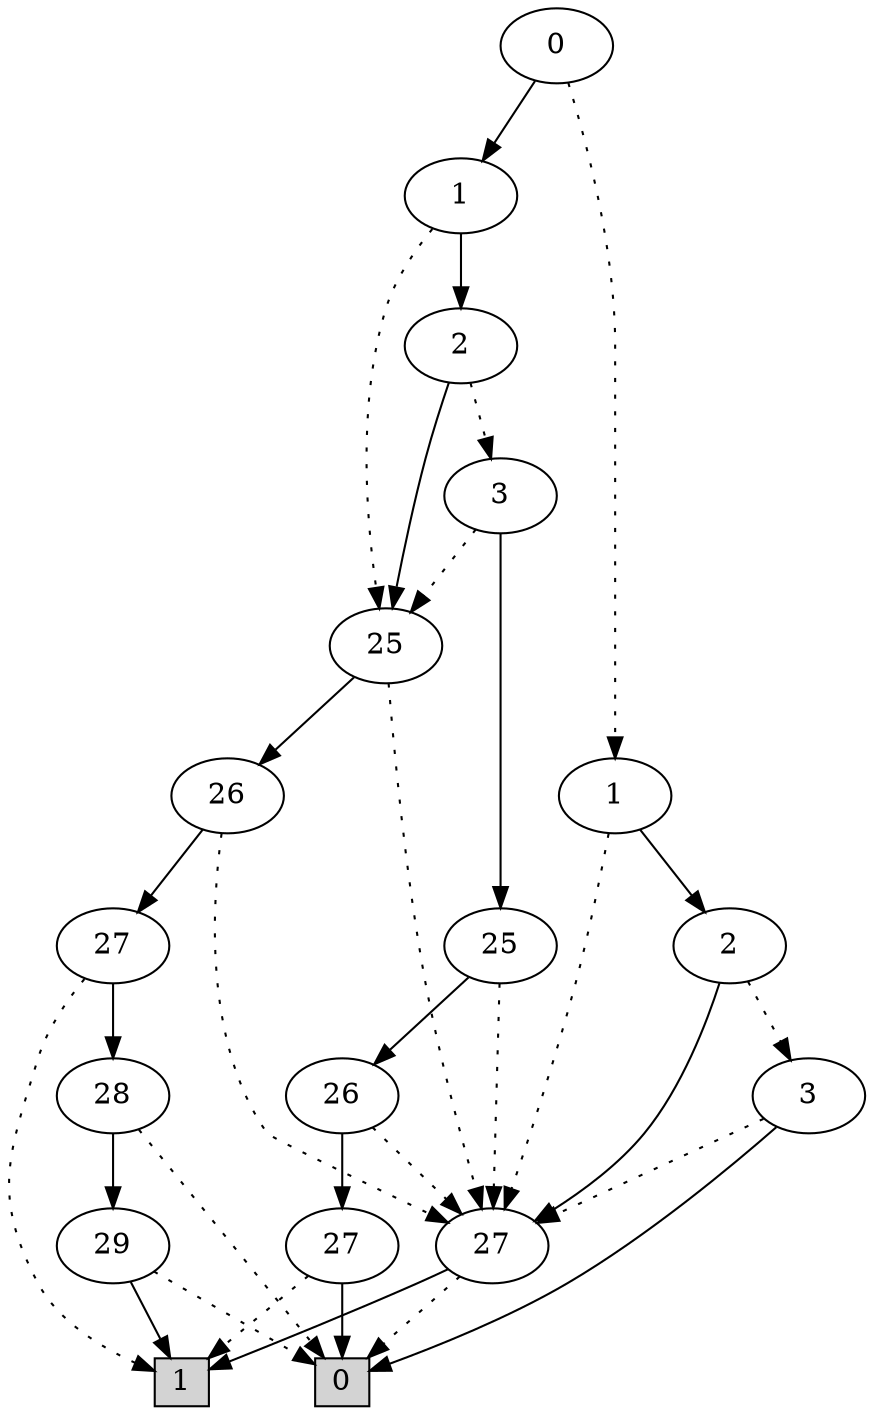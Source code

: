 digraph G {
0 [shape=box, label="0", style=filled, shape=box, height=0.3, width=0.3];
1 [shape=box, label="1", style=filled, shape=box, height=0.3, width=0.3];
10335 [label="0"];
10335 -> 10302 [style=dotted];
10335 -> 10334 [style=filled];
10302 [label="1"];
10302 -> 56 [style=dotted];
10302 -> 10301 [style=filled];
56 [label="27"];
56 -> 0 [style=dotted];
56 -> 1 [style=filled];
10301 [label="2"];
10301 -> 10300 [style=dotted];
10301 -> 56 [style=filled];
10300 [label="3"];
10300 -> 56 [style=dotted];
10300 -> 0 [style=filled];
10334 [label="1"];
10334 -> 10331 [style=dotted];
10334 -> 10333 [style=filled];
10331 [label="25"];
10331 -> 56 [style=dotted];
10331 -> 10330 [style=filled];
10330 [label="26"];
10330 -> 56 [style=dotted];
10330 -> 10329 [style=filled];
10329 [label="27"];
10329 -> 1 [style=dotted];
10329 -> 1464 [style=filled];
1464 [label="28"];
1464 -> 0 [style=dotted];
1464 -> 60 [style=filled];
60 [label="29"];
60 -> 0 [style=dotted];
60 -> 1 [style=filled];
10333 [label="2"];
10333 -> 10332 [style=dotted];
10333 -> 10331 [style=filled];
10332 [label="3"];
10332 -> 10331 [style=dotted];
10332 -> 10319 [style=filled];
10319 [label="25"];
10319 -> 56 [style=dotted];
10319 -> 10318 [style=filled];
10318 [label="26"];
10318 -> 56 [style=dotted];
10318 -> 57 [style=filled];
57 [label="27"];
57 -> 1 [style=dotted];
57 -> 0 [style=filled];
}
